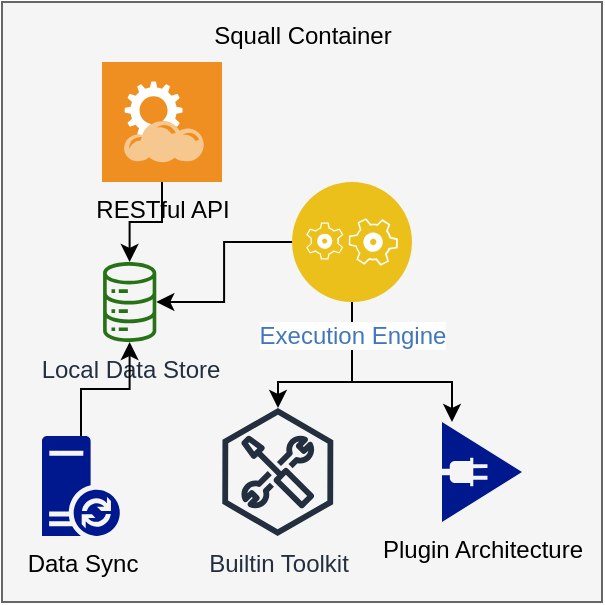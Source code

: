 <mxfile version="13.7.9" type="device"><diagram id="OwGyUOeAr5qdecN--iR9" name="Page-1"><mxGraphModel dx="1106" dy="791" grid="1" gridSize="10" guides="1" tooltips="1" connect="1" arrows="1" fold="1" page="1" pageScale="1" pageWidth="850" pageHeight="1100" math="0" shadow="0"><root><mxCell id="0"/><mxCell id="1" parent="0"/><mxCell id="YJ3Uf6-KVJwEuZW4yV07-1" value="" style="whiteSpace=wrap;html=1;aspect=fixed;fillColor=#f5f5f5;strokeColor=#666666;fontColor=#333333;" parent="1" vertex="1"><mxGeometry x="120" y="120" width="300" height="300" as="geometry"/></mxCell><mxCell id="YJ3Uf6-KVJwEuZW4yV07-13" style="edgeStyle=orthogonalEdgeStyle;rounded=0;orthogonalLoop=1;jettySize=auto;html=1;" parent="1" source="YJ3Uf6-KVJwEuZW4yV07-3" target="YJ3Uf6-KVJwEuZW4yV07-12" edge="1"><mxGeometry relative="1" as="geometry"/></mxCell><mxCell id="YJ3Uf6-KVJwEuZW4yV07-3" value="RESTful API" style="shadow=0;dashed=0;html=1;strokeColor=none;fillColor=#EF8F21;labelPosition=center;verticalLabelPosition=bottom;verticalAlign=top;align=center;outlineConnect=0;shape=mxgraph.veeam.2d.restful_apis;" parent="1" vertex="1"><mxGeometry x="170" y="150" width="60" height="60" as="geometry"/></mxCell><mxCell id="YJ3Uf6-KVJwEuZW4yV07-4" value="Squall Container" style="text;html=1;strokeColor=none;fillColor=none;align=center;verticalAlign=middle;whiteSpace=wrap;rounded=0;" parent="1" vertex="1"><mxGeometry x="217.5" y="127" width="105" height="20" as="geometry"/></mxCell><mxCell id="YJ3Uf6-KVJwEuZW4yV07-8" style="edgeStyle=orthogonalEdgeStyle;rounded=0;orthogonalLoop=1;jettySize=auto;html=1;" parent="1" source="YJ3Uf6-KVJwEuZW4yV07-5" target="YJ3Uf6-KVJwEuZW4yV07-7" edge="1"><mxGeometry relative="1" as="geometry"><Array as="points"><mxPoint x="295" y="310"/><mxPoint x="345" y="310"/></Array></mxGeometry></mxCell><mxCell id="YJ3Uf6-KVJwEuZW4yV07-11" style="edgeStyle=orthogonalEdgeStyle;rounded=0;orthogonalLoop=1;jettySize=auto;html=1;" parent="1" source="YJ3Uf6-KVJwEuZW4yV07-5" target="YJ3Uf6-KVJwEuZW4yV07-9" edge="1"><mxGeometry relative="1" as="geometry"><Array as="points"><mxPoint x="295" y="310"/><mxPoint x="258" y="310"/></Array></mxGeometry></mxCell><mxCell id="YJ3Uf6-KVJwEuZW4yV07-14" style="edgeStyle=orthogonalEdgeStyle;rounded=0;orthogonalLoop=1;jettySize=auto;html=1;" parent="1" source="YJ3Uf6-KVJwEuZW4yV07-5" target="YJ3Uf6-KVJwEuZW4yV07-12" edge="1"><mxGeometry relative="1" as="geometry"/></mxCell><mxCell id="YJ3Uf6-KVJwEuZW4yV07-5" value="Execution Engine" style="aspect=fixed;perimeter=ellipsePerimeter;html=1;align=center;shadow=0;dashed=0;fontColor=#4277BB;labelBackgroundColor=#ffffff;fontSize=12;spacingTop=3;image;image=img/lib/ibm/applications/application_logic.svg;" parent="1" vertex="1"><mxGeometry x="265" y="210" width="60" height="60" as="geometry"/></mxCell><mxCell id="YJ3Uf6-KVJwEuZW4yV07-7" value="Plugin Architecture" style="aspect=fixed;pointerEvents=1;shadow=0;dashed=0;html=1;strokeColor=none;labelPosition=center;verticalLabelPosition=bottom;verticalAlign=top;align=center;fillColor=#00188D;shape=mxgraph.mscae.enterprise.plug_and_play" parent="1" vertex="1"><mxGeometry x="340" y="330" width="40" height="50" as="geometry"/></mxCell><mxCell id="YJ3Uf6-KVJwEuZW4yV07-9" value="Builtin Toolkit" style="outlineConnect=0;fontColor=#232F3E;gradientColor=none;fillColor=#232F3E;strokeColor=none;dashed=0;verticalLabelPosition=bottom;verticalAlign=top;align=center;html=1;fontSize=12;fontStyle=0;aspect=fixed;pointerEvents=1;shape=mxgraph.aws4.external_toolkit;" parent="1" vertex="1"><mxGeometry x="230" y="323" width="55.79" height="64" as="geometry"/></mxCell><mxCell id="YJ3Uf6-KVJwEuZW4yV07-12" value="Local Data Store" style="outlineConnect=0;fontColor=#232F3E;gradientColor=none;fillColor=#277116;strokeColor=none;dashed=0;verticalLabelPosition=bottom;verticalAlign=top;align=center;html=1;fontSize=12;fontStyle=0;aspect=fixed;pointerEvents=1;shape=mxgraph.aws4.iot_analytics_data_store;" parent="1" vertex="1"><mxGeometry x="170" y="250" width="27.69" height="40" as="geometry"/></mxCell><mxCell id="7Sulg4GgkaZqDl_MLoVo-2" style="edgeStyle=orthogonalEdgeStyle;rounded=0;orthogonalLoop=1;jettySize=auto;html=1;" edge="1" parent="1" source="7Sulg4GgkaZqDl_MLoVo-1" target="YJ3Uf6-KVJwEuZW4yV07-12"><mxGeometry relative="1" as="geometry"/></mxCell><mxCell id="7Sulg4GgkaZqDl_MLoVo-1" value="Data Sync" style="aspect=fixed;pointerEvents=1;shadow=0;dashed=0;html=1;strokeColor=none;labelPosition=center;verticalLabelPosition=bottom;verticalAlign=top;align=center;fillColor=#00188D;shape=mxgraph.mscae.enterprise.database_synchronization" vertex="1" parent="1"><mxGeometry x="140" y="337" width="39" height="50" as="geometry"/></mxCell></root></mxGraphModel></diagram></mxfile>